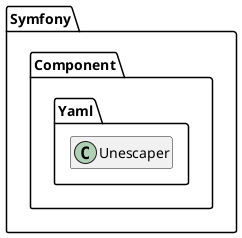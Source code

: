 @startuml
set namespaceSeparator \\
hide members
hide << alias >> circle

class Symfony\\Component\\Yaml\\Unescaper
@enduml
